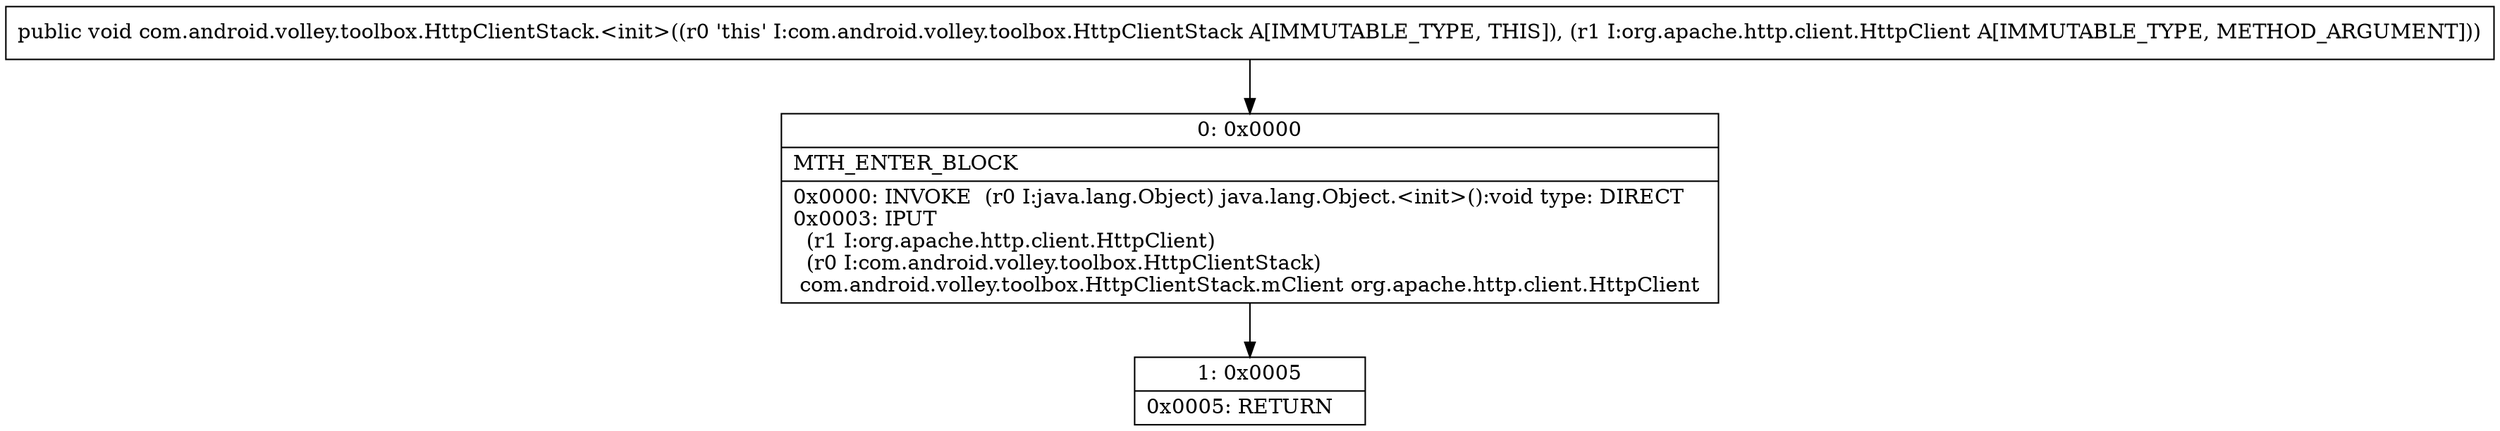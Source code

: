 digraph "CFG forcom.android.volley.toolbox.HttpClientStack.\<init\>(Lorg\/apache\/http\/client\/HttpClient;)V" {
Node_0 [shape=record,label="{0\:\ 0x0000|MTH_ENTER_BLOCK\l|0x0000: INVOKE  (r0 I:java.lang.Object) java.lang.Object.\<init\>():void type: DIRECT \l0x0003: IPUT  \l  (r1 I:org.apache.http.client.HttpClient)\l  (r0 I:com.android.volley.toolbox.HttpClientStack)\l com.android.volley.toolbox.HttpClientStack.mClient org.apache.http.client.HttpClient \l}"];
Node_1 [shape=record,label="{1\:\ 0x0005|0x0005: RETURN   \l}"];
MethodNode[shape=record,label="{public void com.android.volley.toolbox.HttpClientStack.\<init\>((r0 'this' I:com.android.volley.toolbox.HttpClientStack A[IMMUTABLE_TYPE, THIS]), (r1 I:org.apache.http.client.HttpClient A[IMMUTABLE_TYPE, METHOD_ARGUMENT])) }"];
MethodNode -> Node_0;
Node_0 -> Node_1;
}

